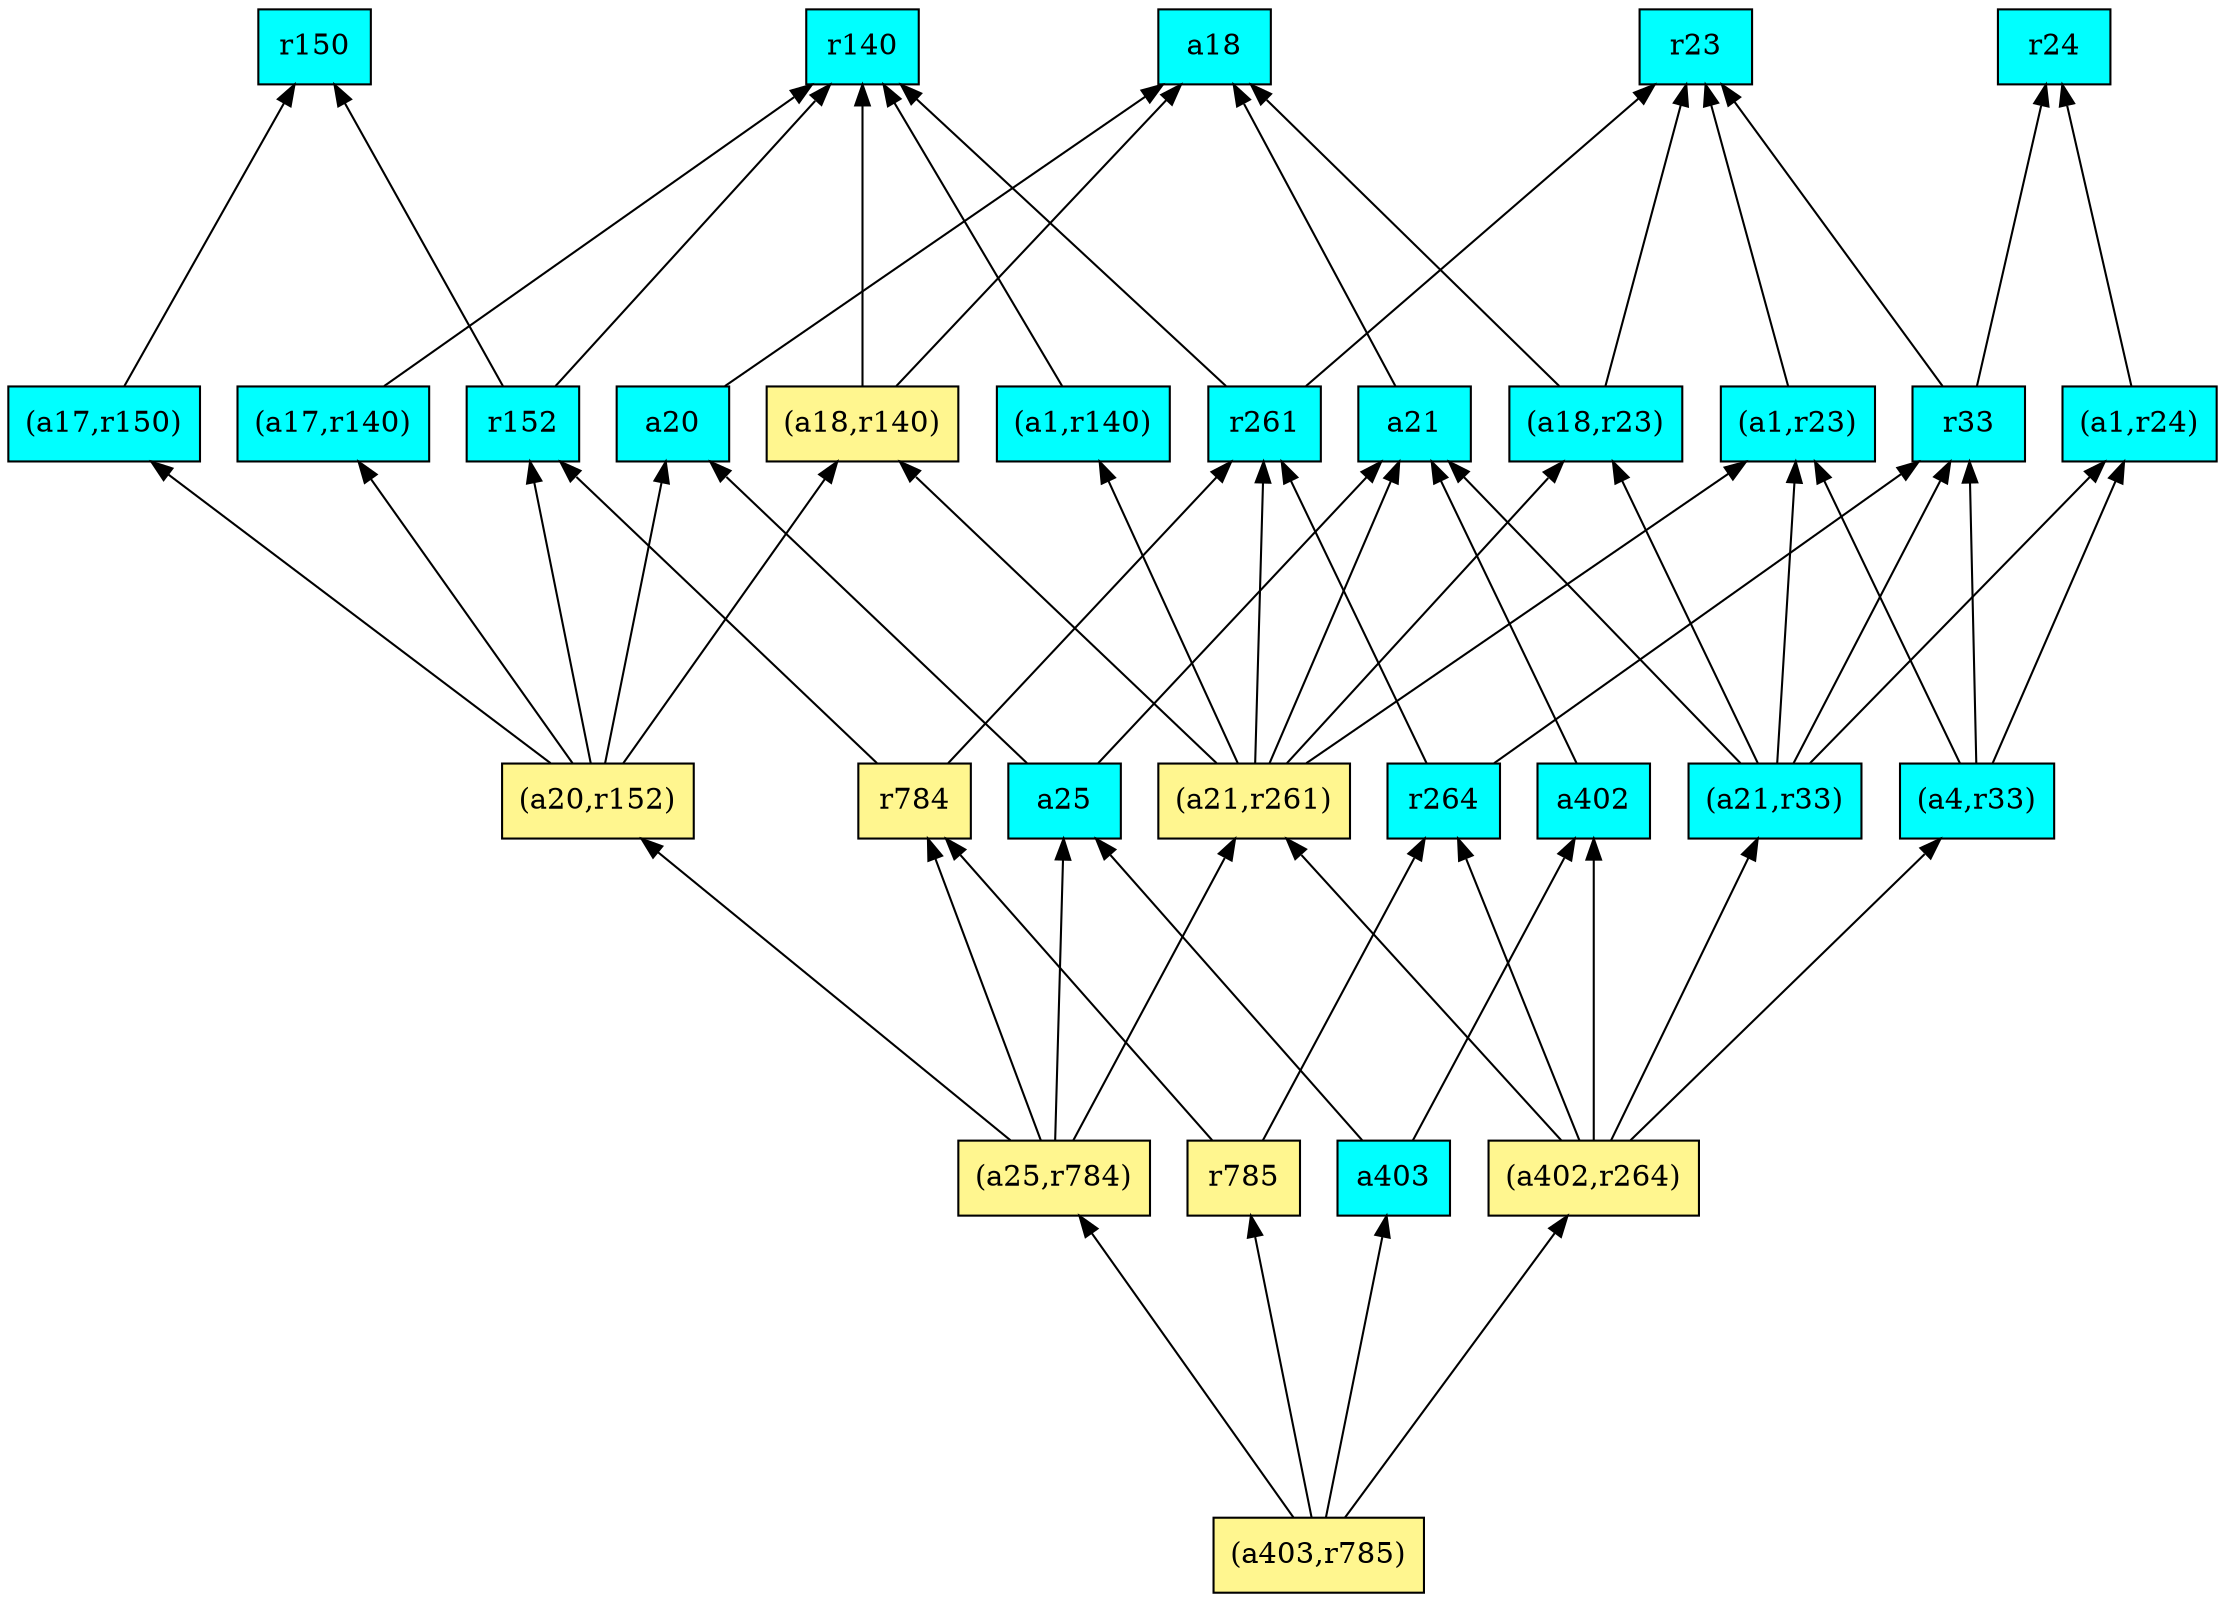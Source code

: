 digraph G {
rankdir=BT;ranksep="2.0";
"(a21,r261)" [shape=record,fillcolor=khaki1,style=filled,label="{(a21,r261)}"];
"(a4,r33)" [shape=record,fillcolor=cyan,style=filled,label="{(a4,r33)}"];
"(a1,r140)" [shape=record,fillcolor=cyan,style=filled,label="{(a1,r140)}"];
"(a403,r785)" [shape=record,fillcolor=khaki1,style=filled,label="{(a403,r785)}"];
"(a21,r33)" [shape=record,fillcolor=cyan,style=filled,label="{(a21,r33)}"];
"a25" [shape=record,fillcolor=cyan,style=filled,label="{a25}"];
"a402" [shape=record,fillcolor=cyan,style=filled,label="{a402}"];
"a18" [shape=record,fillcolor=cyan,style=filled,label="{a18}"];
"r150" [shape=record,fillcolor=cyan,style=filled,label="{r150}"];
"a21" [shape=record,fillcolor=cyan,style=filled,label="{a21}"];
"(a20,r152)" [shape=record,fillcolor=khaki1,style=filled,label="{(a20,r152)}"];
"a403" [shape=record,fillcolor=cyan,style=filled,label="{a403}"];
"r152" [shape=record,fillcolor=cyan,style=filled,label="{r152}"];
"(a1,r23)" [shape=record,fillcolor=cyan,style=filled,label="{(a1,r23)}"];
"(a1,r24)" [shape=record,fillcolor=cyan,style=filled,label="{(a1,r24)}"];
"r785" [shape=record,fillcolor=khaki1,style=filled,label="{r785}"];
"r140" [shape=record,fillcolor=cyan,style=filled,label="{r140}"];
"r24" [shape=record,fillcolor=cyan,style=filled,label="{r24}"];
"r784" [shape=record,fillcolor=khaki1,style=filled,label="{r784}"];
"r261" [shape=record,fillcolor=cyan,style=filled,label="{r261}"];
"(a18,r23)" [shape=record,fillcolor=cyan,style=filled,label="{(a18,r23)}"];
"(a25,r784)" [shape=record,fillcolor=khaki1,style=filled,label="{(a25,r784)}"];
"r33" [shape=record,fillcolor=cyan,style=filled,label="{r33}"];
"r23" [shape=record,fillcolor=cyan,style=filled,label="{r23}"];
"(a18,r140)" [shape=record,fillcolor=khaki1,style=filled,label="{(a18,r140)}"];
"a20" [shape=record,fillcolor=cyan,style=filled,label="{a20}"];
"r264" [shape=record,fillcolor=cyan,style=filled,label="{r264}"];
"(a402,r264)" [shape=record,fillcolor=khaki1,style=filled,label="{(a402,r264)}"];
"(a17,r140)" [shape=record,fillcolor=cyan,style=filled,label="{(a17,r140)}"];
"(a17,r150)" [shape=record,fillcolor=cyan,style=filled,label="{(a17,r150)}"];
"(a21,r261)" -> "(a1,r23)"
"(a21,r261)" -> "(a1,r140)"
"(a21,r261)" -> "r261"
"(a21,r261)" -> "(a18,r23)"
"(a21,r261)" -> "(a18,r140)"
"(a21,r261)" -> "a21"
"(a4,r33)" -> "(a1,r23)"
"(a4,r33)" -> "(a1,r24)"
"(a4,r33)" -> "r33"
"(a1,r140)" -> "r140"
"(a403,r785)" -> "r785"
"(a403,r785)" -> "(a25,r784)"
"(a403,r785)" -> "(a402,r264)"
"(a403,r785)" -> "a403"
"(a21,r33)" -> "(a1,r23)"
"(a21,r33)" -> "(a1,r24)"
"(a21,r33)" -> "(a18,r23)"
"(a21,r33)" -> "r33"
"(a21,r33)" -> "a21"
"a25" -> "a21"
"a25" -> "a20"
"a402" -> "a21"
"a21" -> "a18"
"(a20,r152)" -> "r152"
"(a20,r152)" -> "a20"
"(a20,r152)" -> "(a18,r140)"
"(a20,r152)" -> "(a17,r140)"
"(a20,r152)" -> "(a17,r150)"
"a403" -> "a25"
"a403" -> "a402"
"r152" -> "r150"
"r152" -> "r140"
"(a1,r23)" -> "r23"
"(a1,r24)" -> "r24"
"r785" -> "r784"
"r785" -> "r264"
"r784" -> "r152"
"r784" -> "r261"
"r261" -> "r23"
"r261" -> "r140"
"(a18,r23)" -> "a18"
"(a18,r23)" -> "r23"
"(a25,r784)" -> "(a21,r261)"
"(a25,r784)" -> "r784"
"(a25,r784)" -> "a25"
"(a25,r784)" -> "(a20,r152)"
"r33" -> "r24"
"r33" -> "r23"
"(a18,r140)" -> "a18"
"(a18,r140)" -> "r140"
"a20" -> "a18"
"r264" -> "r261"
"r264" -> "r33"
"(a402,r264)" -> "(a21,r261)"
"(a402,r264)" -> "(a4,r33)"
"(a402,r264)" -> "(a21,r33)"
"(a402,r264)" -> "a402"
"(a402,r264)" -> "r264"
"(a17,r140)" -> "r140"
"(a17,r150)" -> "r150"
}